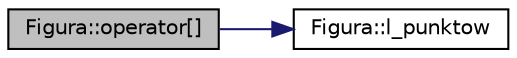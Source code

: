 digraph "Figura::operator[]"
{
 // LATEX_PDF_SIZE
  edge [fontname="Helvetica",fontsize="10",labelfontname="Helvetica",labelfontsize="10"];
  node [fontname="Helvetica",fontsize="10",shape=record];
  rankdir="LR";
  Node1 [label="Figura::operator[]",height=0.2,width=0.4,color="black", fillcolor="grey75", style="filled", fontcolor="black",tooltip="Operator dostępowy do wierzchołków prostopadłościanu."];
  Node1 -> Node2 [color="midnightblue",fontsize="10",style="solid",fontname="Helvetica"];
  Node2 [label="Figura::l_punktow",height=0.2,width=0.4,color="black", fillcolor="white", style="filled",URL="$class_figura.html#aabe952d28f3448021f014393c6f45c63",tooltip="Funkcja składowa zliczająca ilość wierzchołków."];
}
